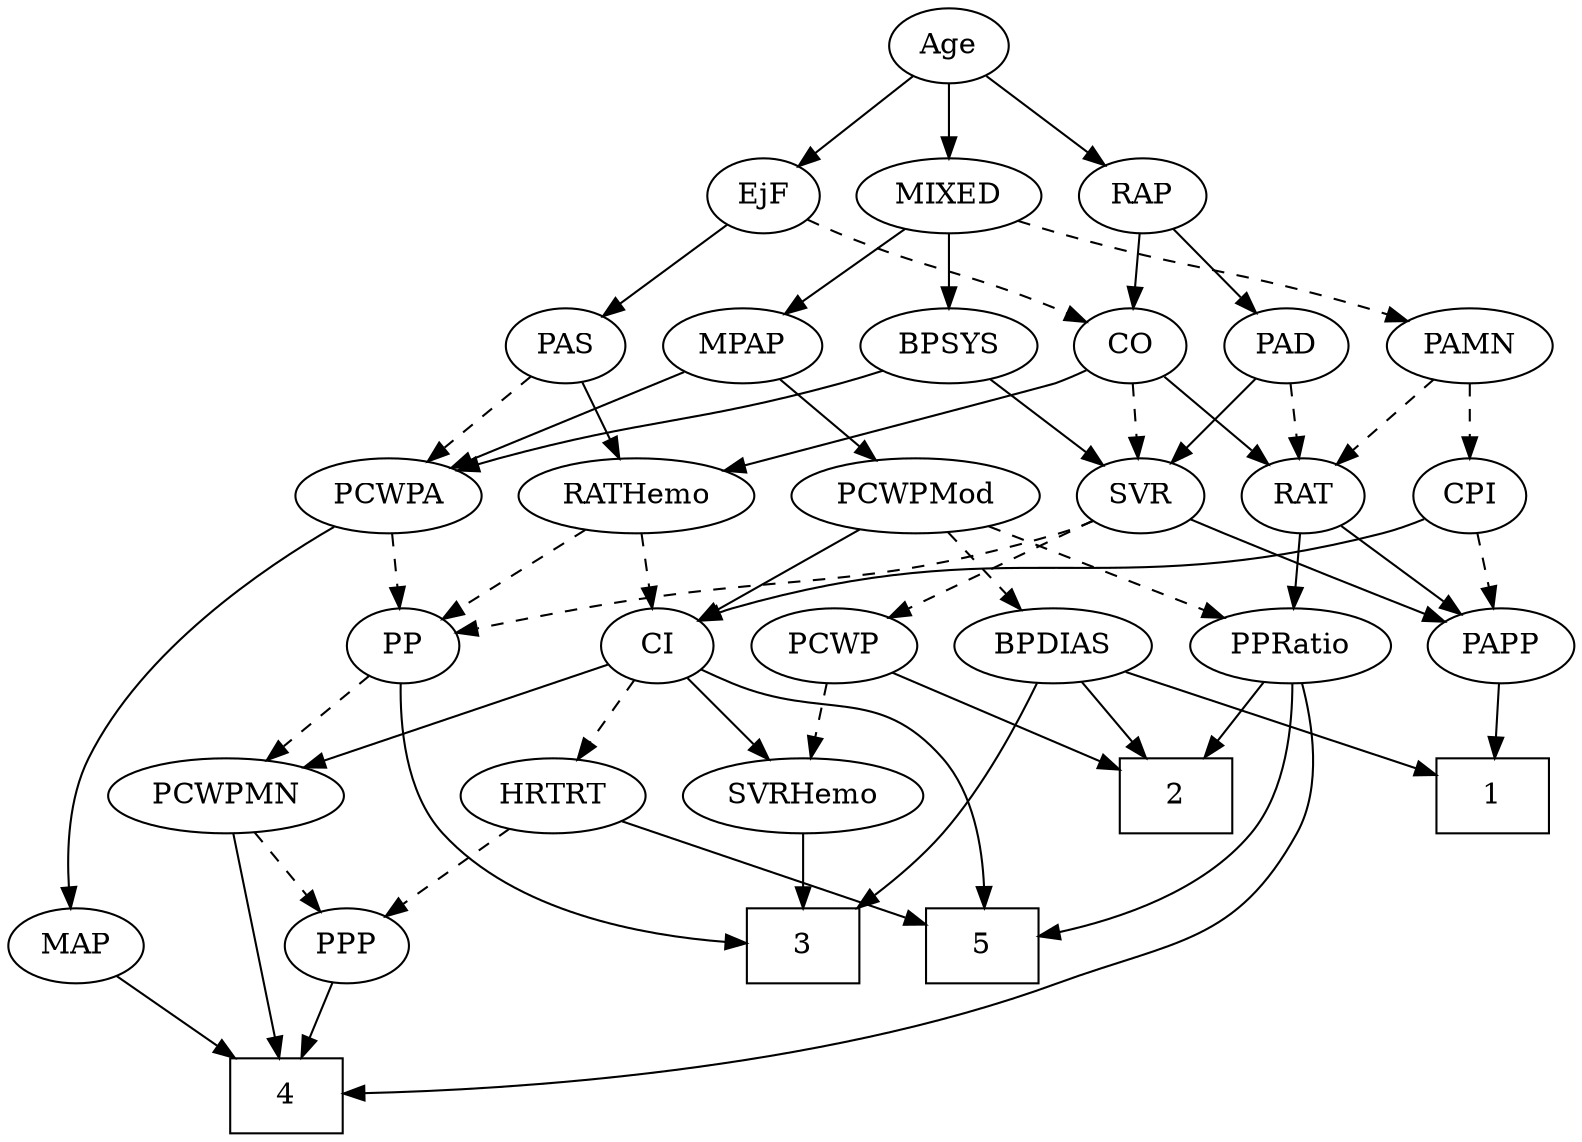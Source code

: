 strict digraph {
	graph [bb="0,0,690.19,540"];
	node [label="\N"];
	1	[height=0.5,
		pos="485.55,162",
		shape=box,
		width=0.75];
	2	[height=0.5,
		pos="595.55,162",
		shape=box,
		width=0.75];
	3	[height=0.5,
		pos="315.55,90",
		shape=box,
		width=0.75];
	4	[height=0.5,
		pos="125.55,18",
		shape=box,
		width=0.75];
	5	[height=0.5,
		pos="387.55,90",
		shape=box,
		width=0.75];
	Age	[height=0.5,
		pos="346.55,522",
		width=0.75];
	EjF	[height=0.5,
		pos="261.55,450",
		width=0.75];
	Age -> EjF	[pos="e,277.89,464.46 330.16,507.5 317.58,497.14 300.01,482.67 285.8,470.97",
		style=solid];
	RAP	[height=0.5,
		pos="432.55,450",
		width=0.77632];
	Age -> RAP	[pos="e,415.72,464.69 363.13,507.5 375.78,497.21 393.41,482.86 407.73,471.2",
		style=solid];
	MIXED	[height=0.5,
		pos="346.55,450",
		width=1.1193];
	Age -> MIXED	[pos="e,346.55,468.1 346.55,503.7 346.55,495.98 346.55,486.71 346.55,478.11",
		style=solid];
	CO	[height=0.5,
		pos="426.55,378",
		width=0.75];
	EjF -> CO	[pos="e,405.34,389.32 282.75,438.68 287.59,436.41 292.72,434.07 297.55,432 338.28,414.53 349.82,413.47 390.55,396 392.36,395.22 394.21,\
394.41 396.08,393.57",
		style=dashed];
	PAS	[height=0.5,
		pos="172.55,378",
		width=0.75];
	EjF -> PAS	[pos="e,189.52,392.35 244.81,435.83 231.47,425.34 212.58,410.49 197.47,398.6",
		style=solid];
	PAD	[height=0.5,
		pos="500.55,378",
		width=0.79437];
	RAP -> PAD	[pos="e,486.15,393.82 446.97,434.15 456.25,424.6 468.5,411.99 478.93,401.25",
		style=solid];
	RAP -> CO	[pos="e,428.01,396.1 431.06,431.7 430.4,423.98 429.61,414.71 428.87,406.11",
		style=solid];
	MPAP	[height=0.5,
		pos="346.55,378",
		width=0.97491];
	MIXED -> MPAP	[pos="e,346.55,396.1 346.55,431.7 346.55,423.98 346.55,414.71 346.55,406.11",
		style=solid];
	BPSYS	[height=0.5,
		pos="255.55,378",
		width=1.0471];
	MIXED -> BPSYS	[pos="e,274.51,393.58 327.25,434.15 314.25,424.16 296.93,410.83 282.57,399.78",
		style=solid];
	PAMN	[height=0.5,
		pos="583.55,378",
		width=1.011];
	MIXED -> PAMN	[pos="e,556.12,389.93 376.73,438.06 382.92,435.95 389.42,433.83 395.55,432 458.34,413.24 476.01,415.61 538.55,396 541.15,395.18 543.82,\
394.3 546.49,393.38",
		style=dashed];
	PCWPMod	[height=0.5,
		pos="546.55,306",
		width=1.4443];
	MPAP -> PCWPMod	[pos="e,510.15,318.89 373.47,366.39 379.1,364.24 385,362.01 390.55,360 427.3,346.66 469.29,332.46 500.44,322.11",
		style=solid];
	PCWPA	[height=0.5,
		pos="172.55,306",
		width=1.1555];
	MPAP -> PCWPA	[pos="e,202,318.85 319.74,366.22 290.76,354.56 244.31,335.87 211.34,322.61",
		style=solid];
	SVR	[height=0.5,
		pos="376.55,306",
		width=0.77632];
	BPSYS -> SVR	[pos="e,356.4,318.65 278.59,363.67 298.18,352.33 326.41,336 347.54,323.78",
		style=solid];
	BPSYS -> PCWPA	[pos="e,190.81,322.4 237.54,361.81 226.2,352.25 211.36,339.74 198.73,329.08",
		style=solid];
	RAT	[height=0.5,
		pos="643.55,306",
		width=0.75827];
	PAD -> RAT	[pos="e,622.19,317.45 522.58,366.22 546.83,354.35 585.96,335.19 613.13,321.89",
		style=dashed];
	PAD -> SVR	[pos="e,396.96,318.52 479.79,365.28 459.55,353.86 428.58,336.37 405.84,323.54",
		style=solid];
	RATHemo	[height=0.5,
		pos="281.55,306",
		width=1.3721];
	CO -> RATHemo	[pos="e,310.02,320.75 405.15,366.67 382.6,355.78 346.63,338.42 319.29,325.22",
		style=solid];
	CO -> RAT	[pos="e,622.52,317.78 447.19,366.4 452.14,364.09 457.47,361.81 462.55,360 525.1,337.71 545,346.29 607.55,324 609.4,323.34 611.29,322.61 \
613.18,321.85",
		style=solid];
	CO -> SVR	[pos="e,387.96,322.98 415.45,361.46 409.13,352.62 401.07,341.34 393.93,331.34",
		style=dashed];
	PAS -> RATHemo	[pos="e,258.23,321.97 191.53,364.81 207.54,354.53 230.79,339.6 249.65,327.49",
		style=solid];
	PAS -> PCWPA	[pos="e,172.55,324.1 172.55,359.7 172.55,351.98 172.55,342.71 172.55,334.11",
		style=dashed];
	CPI	[height=0.5,
		pos="449.55,306",
		width=0.75];
	PAMN -> CPI	[pos="e,470.12,317.75 559.28,364.32 536.78,352.57 503.23,335.04 479.16,322.47",
		style=dashed];
	PAMN -> RAT	[pos="e,630.4,322.34 597.16,361.12 605.02,351.95 615.04,340.26 623.76,330.09",
		style=dashed];
	PP	[height=0.5,
		pos="176.55,234",
		width=0.75];
	RATHemo -> PP	[pos="e,195.09,247.36 258.76,289.81 242.53,278.99 220.65,264.4 203.55,253",
		style=dashed];
	CI	[height=0.5,
		pos="293.55,234",
		width=0.75];
	RATHemo -> CI	[pos="e,290.62,252.1 284.51,287.7 285.84,279.98 287.43,270.71 288.9,262.11",
		style=dashed];
	CPI -> CI	[pos="e,314.81,245.2 428.29,294.8 423.46,292.53 418.34,290.16 413.55,288 376.51,271.33 366.58,268.67 329.55,252 327.75,251.19 325.91,250.35 \
324.05,249.5",
		style=solid];
	PAPP	[height=0.5,
		pos="458.55,234",
		width=0.88464];
	CPI -> PAPP	[pos="e,456.33,252.28 451.73,288.05 452.72,280.35 453.92,271.03 455.03,262.36",
		style=dashed];
	PPRatio	[height=0.5,
		pos="650.55,234",
		width=1.1013];
	RAT -> PPRatio	[pos="e,648.84,252.1 645.28,287.7 646.05,279.98 646.98,270.71 647.84,262.11",
		style=solid];
	RAT -> PAPP	[pos="e,483.15,245.53 622.41,294.51 617.58,292.25 612.42,289.96 607.55,288 560.59,269.16 546.95,269.7 499.55,252 497.29,251.16 494.98,\
250.27 492.65,249.36",
		style=solid];
	SVR -> PP	[pos="e,200.88,241.95 354.82,294.51 349.85,292.25 344.55,289.96 339.55,288 295.72,270.87 243.84,254.68 210.58,244.8",
		style=dashed];
	PCWP	[height=0.5,
		pos="373.55,234",
		width=0.97491];
	SVR -> PCWP	[pos="e,374.28,252.1 375.81,287.7 375.48,279.98 375.08,270.71 374.71,262.11",
		style=dashed];
	SVR -> PAPP	[pos="e,441.53,249.52 392.75,291.17 404.42,281.21 420.39,267.57 433.67,256.23",
		style=solid];
	BPDIAS	[height=0.5,
		pos="550.55,234",
		width=1.1735];
	PCWPMod -> BPDIAS	[pos="e,549.57,252.1 547.54,287.7 547.98,279.98 548.51,270.71 549,262.11",
		style=dashed];
	PCWPMod -> PPRatio	[pos="e,629.2,249.37 569.37,289.64 584.4,279.52 604.25,266.16 620.56,255.19",
		style=dashed];
	PCWPMod -> CI	[pos="e,314.17,245.66 507.89,293.95 500.49,291.91 492.79,289.84 485.55,288 416.59,270.44 396.77,275.33 329.55,252 327.64,251.34 325.69,\
250.6 323.75,249.83",
		style=solid];
	MAP	[height=0.5,
		pos="30.547,90",
		width=0.84854];
	PCWPA -> MAP	[pos="e,28.85,108.03 149.46,291 118.45,270.8 64.376,230.29 39.547,180 30.065,160.79 28.188,136.45 28.473,118.07",
		style=solid];
	PCWPA -> PP	[pos="e,175.57,252.1 173.54,287.7 173.98,279.98 174.51,270.71 175,262.11",
		style=dashed];
	PCWPMN	[height=0.5,
		pos="98.547,162",
		width=1.3902];
	PCWPMN -> 4	[pos="e,122.28,36.189 101.8,143.87 106.41,119.67 114.86,75.211 120.34,46.393",
		style=solid];
	PPP	[height=0.5,
		pos="153.55,90",
		width=0.75];
	PCWPMN -> PPP	[pos="e,141.36,106.51 111.58,144.41 118.56,135.53 127.27,124.44 134.95,114.67",
		style=dashed];
	SVRHemo	[height=0.5,
		pos="390.55,162",
		width=1.3902];
	SVRHemo -> 3	[pos="e,333.89,108.12 373.15,144.76 363.68,135.92 351.78,124.82 341.26,115",
		style=solid];
	BPDIAS -> 1	[pos="e,501.6,180.29 535.8,217.12 527.76,208.46 517.63,197.55 508.57,187.8",
		style=solid];
	BPDIAS -> 2	[pos="e,584.33,180.45 561.21,216.41 566.49,208.2 572.98,198.1 578.9,188.9",
		style=solid];
	BPDIAS -> 3	[pos="e,342.79,104.67 549.88,215.87 548.14,195.66 542.09,162.47 521.55,144 466.47,94.486 428,129.51 352.67,107.78",
		style=solid];
	MAP -> 4	[pos="e,102.23,36.18 48.864,75.503 61.575,66.138 78.836,53.419 93.764,42.419",
		style=solid];
	PP -> 3	[pos="e,288.31,95.61 175.8,215.98 175.85,196.49 178.8,164.6 195.55,144 216.19,118.61 251.45,105.03 278.42,97.996",
		style=solid];
	PP -> PCWPMN	[pos="e,116.38,179.01 161.14,219.17 150.58,209.69 136.32,196.9 124.08,185.91",
		style=dashed];
	PPP -> 4	[pos="e,132.53,36.447 146.91,72.411 143.73,64.454 139.84,54.722 136.25,45.756",
		style=solid];
	PPRatio -> 2	[pos="e,609,180.12 637.79,216.76 631.12,208.27 622.79,197.68 615.31,188.15",
		style=solid];
	PPRatio -> 4	[pos="e,152.63,20.949 656.82,216.1 662.83,196.72 668.93,164.93 653.55,144 594.58,63.752 272.86,30.794 162.63,21.75",
		style=solid];
	PPRatio -> 5	[pos="e,414.78,93.248 651.99,215.7 652.64,195.64 650.39,162.91 631.55,144 602.91,115.26 485.72,100.22 424.77,94.201",
		style=solid];
	PCWP -> 2	[pos="e,568.5,170.33 400.42,222.23 406.05,220.08 411.97,217.91 417.55,216 465.73,199.55 522.2,183.23 558.4,173.13",
		style=solid];
	PCWP -> SVRHemo	[pos="e,386.35,180.28 377.66,216.05 379.56,208.26 381.85,198.82 383.97,190.08",
		style=dashed];
	CI -> 5	[pos="e,365.53,108.11 298.43,216.22 304.36,197.51 315.61,166.89 331.55,144 338.9,133.44 348.62,123.34 357.9,114.85",
		style=solid];
	CI -> PCWPMN	[pos="e,132.79,175.29 270.41,224.7 238.91,213.39 181.91,192.92 142.23,178.68",
		style=solid];
	CI -> SVRHemo	[pos="e,369.14,178.45 311.34,220.16 325.22,210.14 344.8,196.02 361.02,184.31",
		style=solid];
	HRTRT	[height=0.5,
		pos="244.55,162",
		width=1.1013];
	CI -> HRTRT	[pos="e,256.07,179.47 282.67,217.46 276.57,208.74 268.81,197.65 261.88,187.76",
		style=dashed];
	PAPP -> 1	[pos="e,478.88,180.28 465.08,216.05 468.12,208.18 471.81,198.62 475.21,189.79",
		style=solid];
	HRTRT -> 5	[pos="e,360.38,104.3 270.44,148.32 293,137.28 325.94,121.16 351.14,108.82",
		style=solid];
	HRTRT -> PPP	[pos="e,170.67,104.17 225.25,146.15 211.73,135.75 193.53,121.75 178.85,110.46",
		style=dashed];
}
